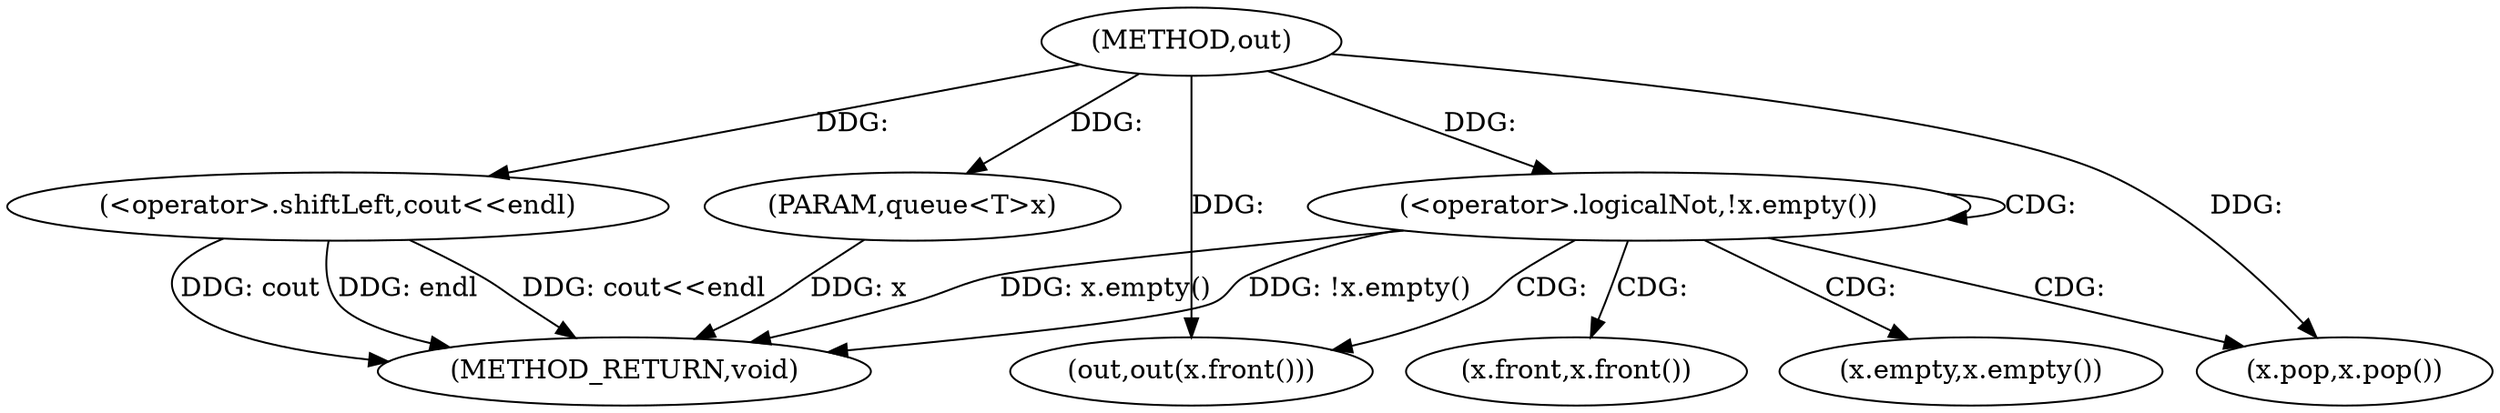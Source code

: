 digraph "out" {  
"1000376" [label = "(METHOD,out)" ]
"1000389" [label = "(METHOD_RETURN,void)" ]
"1000377" [label = "(PARAM,queue<T>x)" ]
"1000386" [label = "(<operator>.shiftLeft,cout<<endl)" ]
"1000380" [label = "(<operator>.logicalNot,!x.empty())" ]
"1000383" [label = "(out,out(x.front()))" ]
"1000385" [label = "(x.pop,x.pop())" ]
"1000381" [label = "(x.empty,x.empty())" ]
"1000384" [label = "(x.front,x.front())" ]
  "1000377" -> "1000389"  [ label = "DDG: x"] 
  "1000380" -> "1000389"  [ label = "DDG: x.empty()"] 
  "1000380" -> "1000389"  [ label = "DDG: !x.empty()"] 
  "1000386" -> "1000389"  [ label = "DDG: endl"] 
  "1000386" -> "1000389"  [ label = "DDG: cout<<endl"] 
  "1000386" -> "1000389"  [ label = "DDG: cout"] 
  "1000376" -> "1000377"  [ label = "DDG: "] 
  "1000376" -> "1000386"  [ label = "DDG: "] 
  "1000376" -> "1000380"  [ label = "DDG: "] 
  "1000376" -> "1000385"  [ label = "DDG: "] 
  "1000376" -> "1000383"  [ label = "DDG: "] 
  "1000380" -> "1000381"  [ label = "CDG: "] 
  "1000380" -> "1000380"  [ label = "CDG: "] 
  "1000380" -> "1000383"  [ label = "CDG: "] 
  "1000380" -> "1000385"  [ label = "CDG: "] 
  "1000380" -> "1000384"  [ label = "CDG: "] 
}

